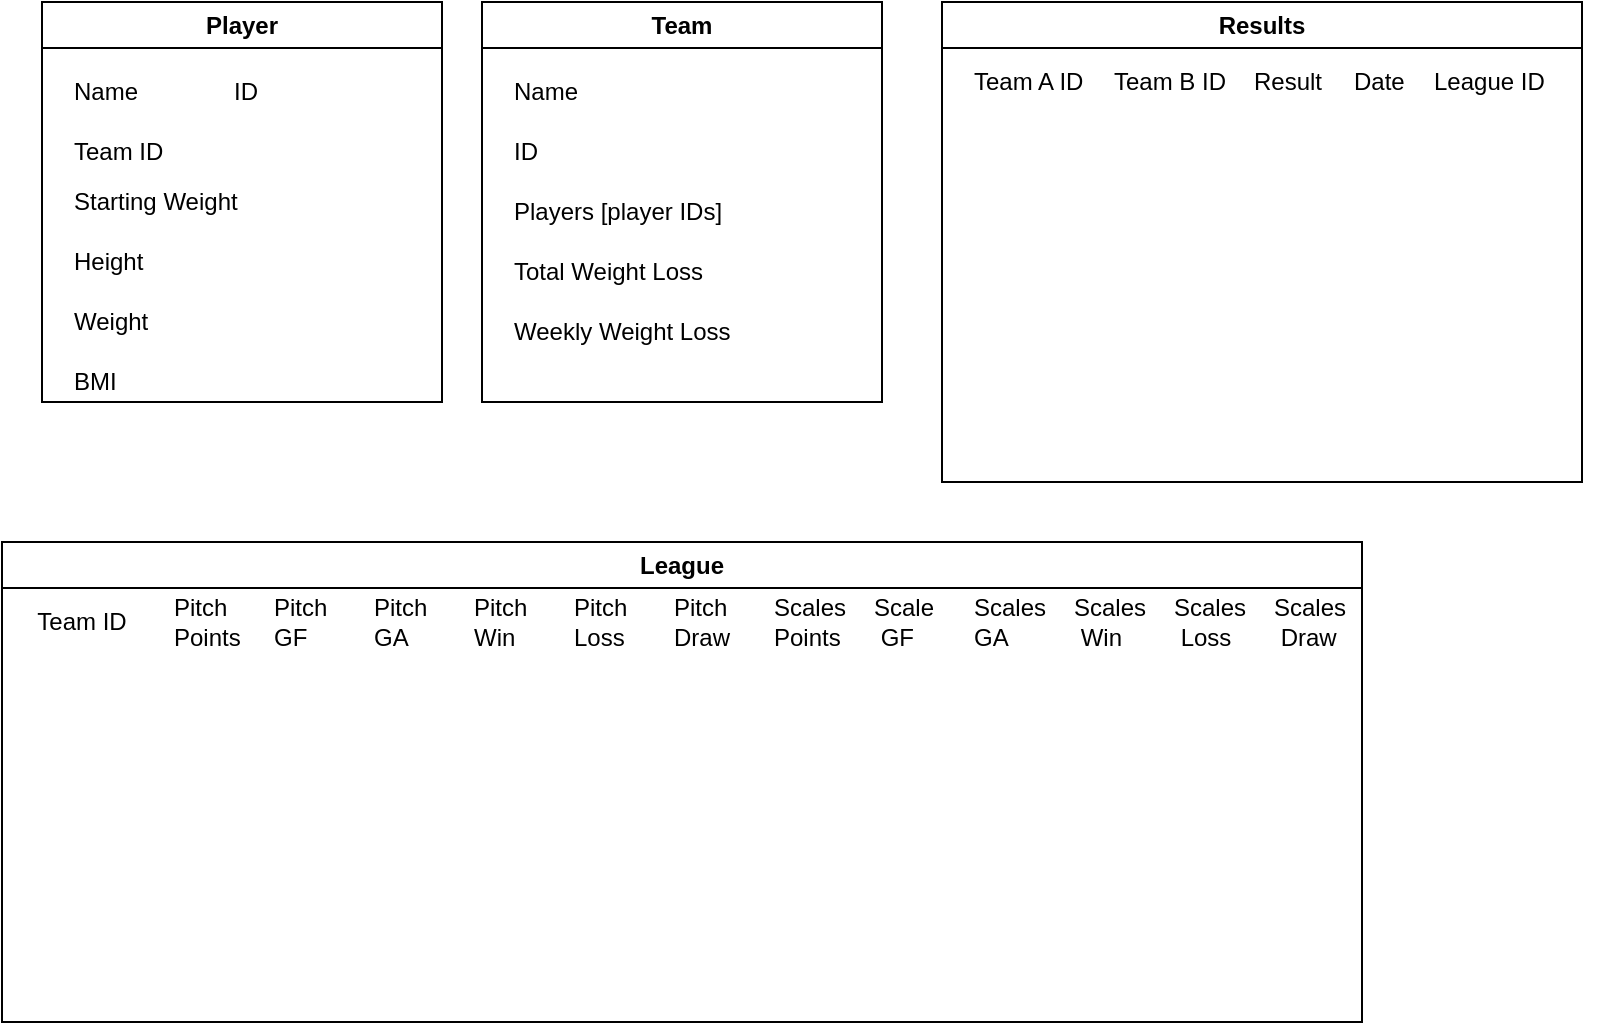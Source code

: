 <mxfile>
    <diagram id="zT_wHYUkDvXLZKiGfULC" name="Page-1">
        <mxGraphModel dx="813" dy="580" grid="1" gridSize="10" guides="1" tooltips="1" connect="1" arrows="1" fold="1" page="1" pageScale="1" pageWidth="827" pageHeight="1169" math="0" shadow="0">
            <root>
                <mxCell id="0"/>
                <mxCell id="1" parent="0"/>
                <mxCell id="2" value="Player" style="swimlane;whiteSpace=wrap;html=1;" vertex="1" parent="1">
                    <mxGeometry x="80" y="40" width="200" height="200" as="geometry"/>
                </mxCell>
                <mxCell id="3" value="Name" style="text;strokeColor=none;fillColor=none;align=left;verticalAlign=middle;spacingLeft=4;spacingRight=4;overflow=hidden;points=[[0,0.5],[1,0.5]];portConstraint=eastwest;rotatable=0;whiteSpace=wrap;html=1;" vertex="1" parent="2">
                    <mxGeometry x="10" y="30" width="80" height="30" as="geometry"/>
                </mxCell>
                <mxCell id="8" value="BMI" style="text;strokeColor=none;fillColor=none;align=left;verticalAlign=middle;spacingLeft=4;spacingRight=4;overflow=hidden;points=[[0,0.5],[1,0.5]];portConstraint=eastwest;rotatable=0;whiteSpace=wrap;html=1;" vertex="1" parent="2">
                    <mxGeometry x="10" y="175" width="80" height="30" as="geometry"/>
                </mxCell>
                <mxCell id="7" value="Weight" style="text;strokeColor=none;fillColor=none;align=left;verticalAlign=middle;spacingLeft=4;spacingRight=4;overflow=hidden;points=[[0,0.5],[1,0.5]];portConstraint=eastwest;rotatable=0;whiteSpace=wrap;html=1;" vertex="1" parent="2">
                    <mxGeometry x="10" y="145" width="80" height="30" as="geometry"/>
                </mxCell>
                <mxCell id="6" value="Height" style="text;strokeColor=none;fillColor=none;align=left;verticalAlign=middle;spacingLeft=4;spacingRight=4;overflow=hidden;points=[[0,0.5],[1,0.5]];portConstraint=eastwest;rotatable=0;whiteSpace=wrap;html=1;" vertex="1" parent="2">
                    <mxGeometry x="10" y="115" width="80" height="30" as="geometry"/>
                </mxCell>
                <mxCell id="5" value="Starting Weight" style="text;strokeColor=none;fillColor=none;align=left;verticalAlign=middle;spacingLeft=4;spacingRight=4;overflow=hidden;points=[[0,0.5],[1,0.5]];portConstraint=eastwest;rotatable=0;whiteSpace=wrap;html=1;" vertex="1" parent="2">
                    <mxGeometry x="10" y="85" width="130" height="30" as="geometry"/>
                </mxCell>
                <mxCell id="4" value="Team ID" style="text;strokeColor=none;fillColor=none;align=left;verticalAlign=middle;spacingLeft=4;spacingRight=4;overflow=hidden;points=[[0,0.5],[1,0.5]];portConstraint=eastwest;rotatable=0;whiteSpace=wrap;html=1;" vertex="1" parent="2">
                    <mxGeometry x="10" y="60" width="80" height="30" as="geometry"/>
                </mxCell>
                <mxCell id="9" value="ID" style="text;strokeColor=none;fillColor=none;align=left;verticalAlign=middle;spacingLeft=4;spacingRight=4;overflow=hidden;points=[[0,0.5],[1,0.5]];portConstraint=eastwest;rotatable=0;whiteSpace=wrap;html=1;" vertex="1" parent="2">
                    <mxGeometry x="90" y="30" width="80" height="30" as="geometry"/>
                </mxCell>
                <mxCell id="10" value="Team" style="swimlane;whiteSpace=wrap;html=1;" vertex="1" parent="1">
                    <mxGeometry x="300" y="40" width="200" height="200" as="geometry">
                        <mxRectangle x="70" y="290" width="70" height="30" as="alternateBounds"/>
                    </mxGeometry>
                </mxCell>
                <mxCell id="11" value="Name" style="text;strokeColor=none;fillColor=none;align=left;verticalAlign=middle;spacingLeft=4;spacingRight=4;overflow=hidden;points=[[0,0.5],[1,0.5]];portConstraint=eastwest;rotatable=0;whiteSpace=wrap;html=1;" vertex="1" parent="10">
                    <mxGeometry x="10" y="30" width="80" height="30" as="geometry"/>
                </mxCell>
                <mxCell id="14" value="Weekly Weight Loss" style="text;strokeColor=none;fillColor=none;align=left;verticalAlign=middle;spacingLeft=4;spacingRight=4;overflow=hidden;points=[[0,0.5],[1,0.5]];portConstraint=eastwest;rotatable=0;whiteSpace=wrap;html=1;" vertex="1" parent="10">
                    <mxGeometry x="10" y="150" width="130" height="30" as="geometry"/>
                </mxCell>
                <mxCell id="15" value="Total Weight Loss" style="text;strokeColor=none;fillColor=none;align=left;verticalAlign=middle;spacingLeft=4;spacingRight=4;overflow=hidden;points=[[0,0.5],[1,0.5]];portConstraint=eastwest;rotatable=0;whiteSpace=wrap;html=1;" vertex="1" parent="10">
                    <mxGeometry x="10" y="120" width="130" height="30" as="geometry"/>
                </mxCell>
                <mxCell id="16" value="Players [player IDs]" style="text;strokeColor=none;fillColor=none;align=left;verticalAlign=middle;spacingLeft=4;spacingRight=4;overflow=hidden;points=[[0,0.5],[1,0.5]];portConstraint=eastwest;rotatable=0;whiteSpace=wrap;html=1;" vertex="1" parent="10">
                    <mxGeometry x="10" y="90" width="120" height="30" as="geometry"/>
                </mxCell>
                <mxCell id="17" value="ID" style="text;strokeColor=none;fillColor=none;align=left;verticalAlign=middle;spacingLeft=4;spacingRight=4;overflow=hidden;points=[[0,0.5],[1,0.5]];portConstraint=eastwest;rotatable=0;whiteSpace=wrap;html=1;" vertex="1" parent="10">
                    <mxGeometry x="10" y="60" width="80" height="30" as="geometry"/>
                </mxCell>
                <mxCell id="18" value="League" style="swimlane;whiteSpace=wrap;html=1;" vertex="1" parent="1">
                    <mxGeometry x="60" y="310" width="680" height="240" as="geometry"/>
                </mxCell>
                <mxCell id="22" value="Team ID" style="text;html=1;align=center;verticalAlign=middle;whiteSpace=wrap;rounded=0;" vertex="1" parent="18">
                    <mxGeometry x="10" y="25" width="60" height="30" as="geometry"/>
                </mxCell>
                <mxCell id="23" value="Pitch Points" style="text;strokeColor=none;fillColor=none;align=left;verticalAlign=middle;spacingLeft=4;spacingRight=4;overflow=hidden;points=[[0,0.5],[1,0.5]];portConstraint=eastwest;rotatable=0;whiteSpace=wrap;html=1;" vertex="1" parent="18">
                    <mxGeometry x="80" y="20" width="50" height="40" as="geometry"/>
                </mxCell>
                <mxCell id="24" value="Pitch GF" style="text;strokeColor=none;fillColor=none;align=left;verticalAlign=middle;spacingLeft=4;spacingRight=4;overflow=hidden;points=[[0,0.5],[1,0.5]];portConstraint=eastwest;rotatable=0;whiteSpace=wrap;html=1;" vertex="1" parent="18">
                    <mxGeometry x="130" y="20" width="50" height="40" as="geometry"/>
                </mxCell>
                <mxCell id="25" value="Pitch GA" style="text;strokeColor=none;fillColor=none;align=left;verticalAlign=middle;spacingLeft=4;spacingRight=4;overflow=hidden;points=[[0,0.5],[1,0.5]];portConstraint=eastwest;rotatable=0;whiteSpace=wrap;html=1;" vertex="1" parent="18">
                    <mxGeometry x="180" y="20" width="50" height="40" as="geometry"/>
                </mxCell>
                <mxCell id="26" value="Pitch Win" style="text;strokeColor=none;fillColor=none;align=left;verticalAlign=middle;spacingLeft=4;spacingRight=4;overflow=hidden;points=[[0,0.5],[1,0.5]];portConstraint=eastwest;rotatable=0;whiteSpace=wrap;html=1;" vertex="1" parent="18">
                    <mxGeometry x="230" y="20" width="50" height="40" as="geometry"/>
                </mxCell>
                <mxCell id="27" value="Pitch Loss" style="text;strokeColor=none;fillColor=none;align=left;verticalAlign=middle;spacingLeft=4;spacingRight=4;overflow=hidden;points=[[0,0.5],[1,0.5]];portConstraint=eastwest;rotatable=0;whiteSpace=wrap;html=1;" vertex="1" parent="18">
                    <mxGeometry x="280" y="20" width="50" height="40" as="geometry"/>
                </mxCell>
                <mxCell id="28" value="Pitch Draw" style="text;strokeColor=none;fillColor=none;align=left;verticalAlign=middle;spacingLeft=4;spacingRight=4;overflow=hidden;points=[[0,0.5],[1,0.5]];portConstraint=eastwest;rotatable=0;whiteSpace=wrap;html=1;" vertex="1" parent="18">
                    <mxGeometry x="330" y="20" width="50" height="40" as="geometry"/>
                </mxCell>
                <mxCell id="29" value="Scales Points" style="text;strokeColor=none;fillColor=none;align=left;verticalAlign=middle;spacingLeft=4;spacingRight=4;overflow=hidden;points=[[0,0.5],[1,0.5]];portConstraint=eastwest;rotatable=0;whiteSpace=wrap;html=1;" vertex="1" parent="18">
                    <mxGeometry x="380" y="20" width="50" height="40" as="geometry"/>
                </mxCell>
                <mxCell id="30" value="&lt;span style=&quot;color: rgb(0, 0, 0);&quot;&gt;Scales&lt;/span&gt;&lt;div&gt;&amp;nbsp;GF&lt;/div&gt;" style="text;strokeColor=none;fillColor=none;align=left;verticalAlign=middle;spacingLeft=4;spacingRight=4;overflow=hidden;points=[[0,0.5],[1,0.5]];portConstraint=eastwest;rotatable=0;whiteSpace=wrap;html=1;" vertex="1" parent="18">
                    <mxGeometry x="430" y="20" width="40" height="40" as="geometry"/>
                </mxCell>
                <mxCell id="31" value="&lt;span style=&quot;color: rgb(0, 0, 0);&quot;&gt;Scales&lt;/span&gt;&lt;div&gt;&lt;span style=&quot;color: rgb(0, 0, 0);&quot;&gt;GA&lt;/span&gt;&lt;/div&gt;" style="text;strokeColor=none;fillColor=none;align=left;verticalAlign=middle;spacingLeft=4;spacingRight=4;overflow=hidden;points=[[0,0.5],[1,0.5]];portConstraint=eastwest;rotatable=0;whiteSpace=wrap;html=1;" vertex="1" parent="18">
                    <mxGeometry x="480" y="20" width="50" height="40" as="geometry"/>
                </mxCell>
                <mxCell id="32" value="&lt;span style=&quot;color: rgb(0, 0, 0);&quot;&gt;Scales&lt;/span&gt;&lt;div&gt;&amp;nbsp;Win&lt;/div&gt;" style="text;strokeColor=none;fillColor=none;align=left;verticalAlign=middle;spacingLeft=4;spacingRight=4;overflow=hidden;points=[[0,0.5],[1,0.5]];portConstraint=eastwest;rotatable=0;whiteSpace=wrap;html=1;" vertex="1" parent="18">
                    <mxGeometry x="530" y="20" width="50" height="40" as="geometry"/>
                </mxCell>
                <mxCell id="33" value="&lt;span style=&quot;color: rgb(0, 0, 0);&quot;&gt;Scales&lt;/span&gt;&lt;div&gt;&amp;nbsp;Loss&lt;/div&gt;" style="text;strokeColor=none;fillColor=none;align=left;verticalAlign=middle;spacingLeft=4;spacingRight=4;overflow=hidden;points=[[0,0.5],[1,0.5]];portConstraint=eastwest;rotatable=0;whiteSpace=wrap;html=1;" vertex="1" parent="18">
                    <mxGeometry x="580" y="20" width="50" height="40" as="geometry"/>
                </mxCell>
                <mxCell id="34" value="&lt;span style=&quot;color: rgb(0, 0, 0);&quot;&gt;Scales&lt;/span&gt;&lt;div&gt;&amp;nbsp;Draw&lt;/div&gt;" style="text;strokeColor=none;fillColor=none;align=left;verticalAlign=middle;spacingLeft=4;spacingRight=4;overflow=hidden;points=[[0,0.5],[1,0.5]];portConstraint=eastwest;rotatable=0;whiteSpace=wrap;html=1;" vertex="1" parent="18">
                    <mxGeometry x="630" y="20" width="50" height="40" as="geometry"/>
                </mxCell>
                <mxCell id="35" value="Results" style="swimlane;whiteSpace=wrap;html=1;" vertex="1" parent="1">
                    <mxGeometry x="530" y="40" width="320" height="240" as="geometry"/>
                </mxCell>
                <mxCell id="38" value="Team A ID" style="text;strokeColor=none;fillColor=none;align=left;verticalAlign=middle;spacingLeft=4;spacingRight=4;overflow=hidden;points=[[0,0.5],[1,0.5]];portConstraint=eastwest;rotatable=0;whiteSpace=wrap;html=1;" vertex="1" parent="35">
                    <mxGeometry x="10" y="20" width="70" height="40" as="geometry"/>
                </mxCell>
                <mxCell id="50" value="Team B ID" style="text;strokeColor=none;fillColor=none;align=left;verticalAlign=middle;spacingLeft=4;spacingRight=4;overflow=hidden;points=[[0,0.5],[1,0.5]];portConstraint=eastwest;rotatable=0;whiteSpace=wrap;html=1;" vertex="1" parent="35">
                    <mxGeometry x="80" y="20" width="70" height="40" as="geometry"/>
                </mxCell>
                <mxCell id="51" value="Result" style="text;strokeColor=none;fillColor=none;align=left;verticalAlign=middle;spacingLeft=4;spacingRight=4;overflow=hidden;points=[[0,0.5],[1,0.5]];portConstraint=eastwest;rotatable=0;whiteSpace=wrap;html=1;" vertex="1" parent="35">
                    <mxGeometry x="150" y="20" width="50" height="40" as="geometry"/>
                </mxCell>
                <mxCell id="52" value="Date" style="text;strokeColor=none;fillColor=none;align=left;verticalAlign=middle;spacingLeft=4;spacingRight=4;overflow=hidden;points=[[0,0.5],[1,0.5]];portConstraint=eastwest;rotatable=0;whiteSpace=wrap;html=1;" vertex="1" parent="35">
                    <mxGeometry x="200" y="20" width="50" height="40" as="geometry"/>
                </mxCell>
                <mxCell id="53" value="League ID" style="text;strokeColor=none;fillColor=none;align=left;verticalAlign=middle;spacingLeft=4;spacingRight=4;overflow=hidden;points=[[0,0.5],[1,0.5]];portConstraint=eastwest;rotatable=0;whiteSpace=wrap;html=1;" vertex="1" parent="35">
                    <mxGeometry x="240" y="20" width="90" height="40" as="geometry"/>
                </mxCell>
            </root>
        </mxGraphModel>
    </diagram>
</mxfile>